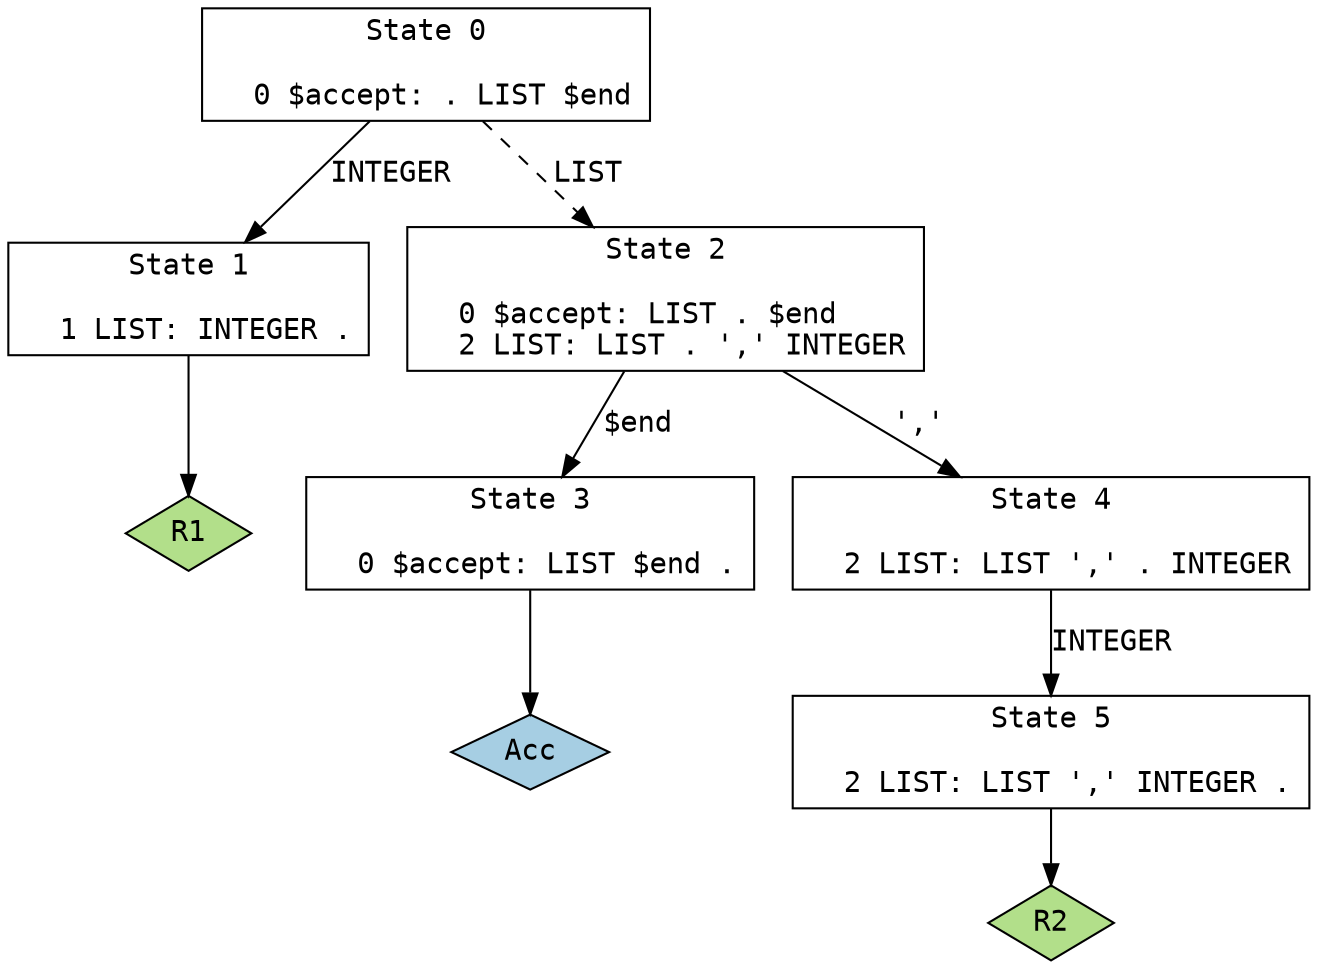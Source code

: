 // Generated by GNU Bison 3.0.4.
// Report bugs to <bug-bison@gnu.org>.
// Home page: <http://www.gnu.org/software/bison/>.

digraph "expr.y"
{
  node [fontname = courier, shape = box, colorscheme = paired6]
  edge [fontname = courier]

  0 [label="State 0\n\l  0 $accept: . LIST $end\l"]
  0 -> 1 [style=solid label="INTEGER"]
  0 -> 2 [style=dashed label="LIST"]
  1 [label="State 1\n\l  1 LIST: INTEGER .\l"]
  1 -> "1R1" [style=solid]
 "1R1" [label="R1", fillcolor=3, shape=diamond, style=filled]
  2 [label="State 2\n\l  0 $accept: LIST . $end\l  2 LIST: LIST . ',' INTEGER\l"]
  2 -> 3 [style=solid label="$end"]
  2 -> 4 [style=solid label="','"]
  3 [label="State 3\n\l  0 $accept: LIST $end .\l"]
  3 -> "3R0" [style=solid]
 "3R0" [label="Acc", fillcolor=1, shape=diamond, style=filled]
  4 [label="State 4\n\l  2 LIST: LIST ',' . INTEGER\l"]
  4 -> 5 [style=solid label="INTEGER"]
  5 [label="State 5\n\l  2 LIST: LIST ',' INTEGER .\l"]
  5 -> "5R2" [style=solid]
 "5R2" [label="R2", fillcolor=3, shape=diamond, style=filled]
}
